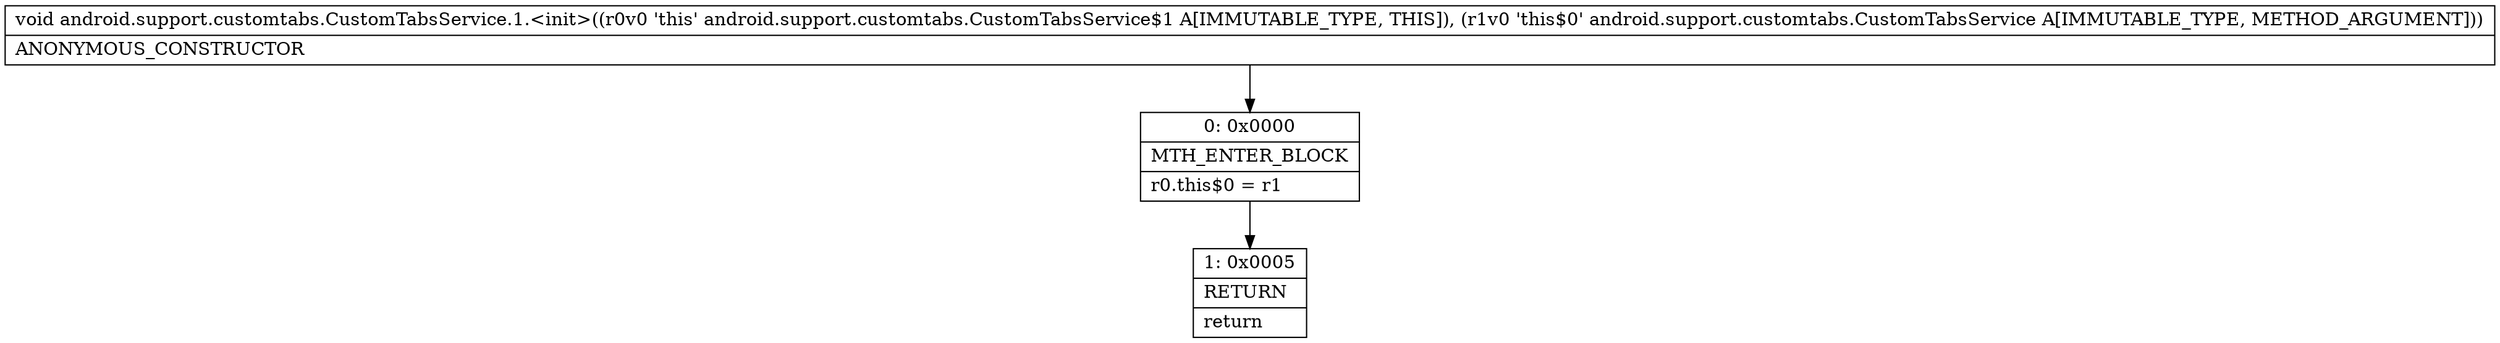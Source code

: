 digraph "CFG forandroid.support.customtabs.CustomTabsService.1.\<init\>(Landroid\/support\/customtabs\/CustomTabsService;)V" {
Node_0 [shape=record,label="{0\:\ 0x0000|MTH_ENTER_BLOCK\l|r0.this$0 = r1\l}"];
Node_1 [shape=record,label="{1\:\ 0x0005|RETURN\l|return\l}"];
MethodNode[shape=record,label="{void android.support.customtabs.CustomTabsService.1.\<init\>((r0v0 'this' android.support.customtabs.CustomTabsService$1 A[IMMUTABLE_TYPE, THIS]), (r1v0 'this$0' android.support.customtabs.CustomTabsService A[IMMUTABLE_TYPE, METHOD_ARGUMENT]))  | ANONYMOUS_CONSTRUCTOR\l}"];
MethodNode -> Node_0;
Node_0 -> Node_1;
}

